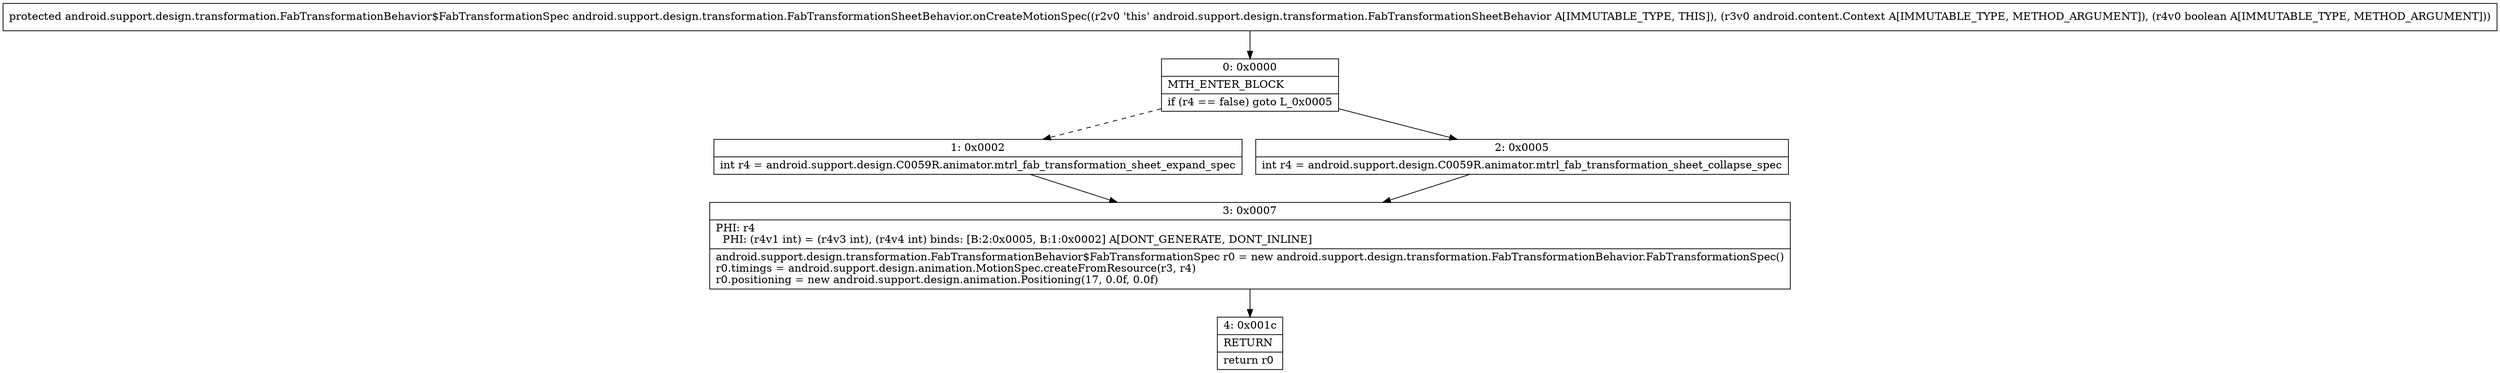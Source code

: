digraph "CFG forandroid.support.design.transformation.FabTransformationSheetBehavior.onCreateMotionSpec(Landroid\/content\/Context;Z)Landroid\/support\/design\/transformation\/FabTransformationBehavior$FabTransformationSpec;" {
Node_0 [shape=record,label="{0\:\ 0x0000|MTH_ENTER_BLOCK\l|if (r4 == false) goto L_0x0005\l}"];
Node_1 [shape=record,label="{1\:\ 0x0002|int r4 = android.support.design.C0059R.animator.mtrl_fab_transformation_sheet_expand_spec\l}"];
Node_2 [shape=record,label="{2\:\ 0x0005|int r4 = android.support.design.C0059R.animator.mtrl_fab_transformation_sheet_collapse_spec\l}"];
Node_3 [shape=record,label="{3\:\ 0x0007|PHI: r4 \l  PHI: (r4v1 int) = (r4v3 int), (r4v4 int) binds: [B:2:0x0005, B:1:0x0002] A[DONT_GENERATE, DONT_INLINE]\l|android.support.design.transformation.FabTransformationBehavior$FabTransformationSpec r0 = new android.support.design.transformation.FabTransformationBehavior.FabTransformationSpec()\lr0.timings = android.support.design.animation.MotionSpec.createFromResource(r3, r4)\lr0.positioning = new android.support.design.animation.Positioning(17, 0.0f, 0.0f)\l}"];
Node_4 [shape=record,label="{4\:\ 0x001c|RETURN\l|return r0\l}"];
MethodNode[shape=record,label="{protected android.support.design.transformation.FabTransformationBehavior$FabTransformationSpec android.support.design.transformation.FabTransformationSheetBehavior.onCreateMotionSpec((r2v0 'this' android.support.design.transformation.FabTransformationSheetBehavior A[IMMUTABLE_TYPE, THIS]), (r3v0 android.content.Context A[IMMUTABLE_TYPE, METHOD_ARGUMENT]), (r4v0 boolean A[IMMUTABLE_TYPE, METHOD_ARGUMENT])) }"];
MethodNode -> Node_0;
Node_0 -> Node_1[style=dashed];
Node_0 -> Node_2;
Node_1 -> Node_3;
Node_2 -> Node_3;
Node_3 -> Node_4;
}

